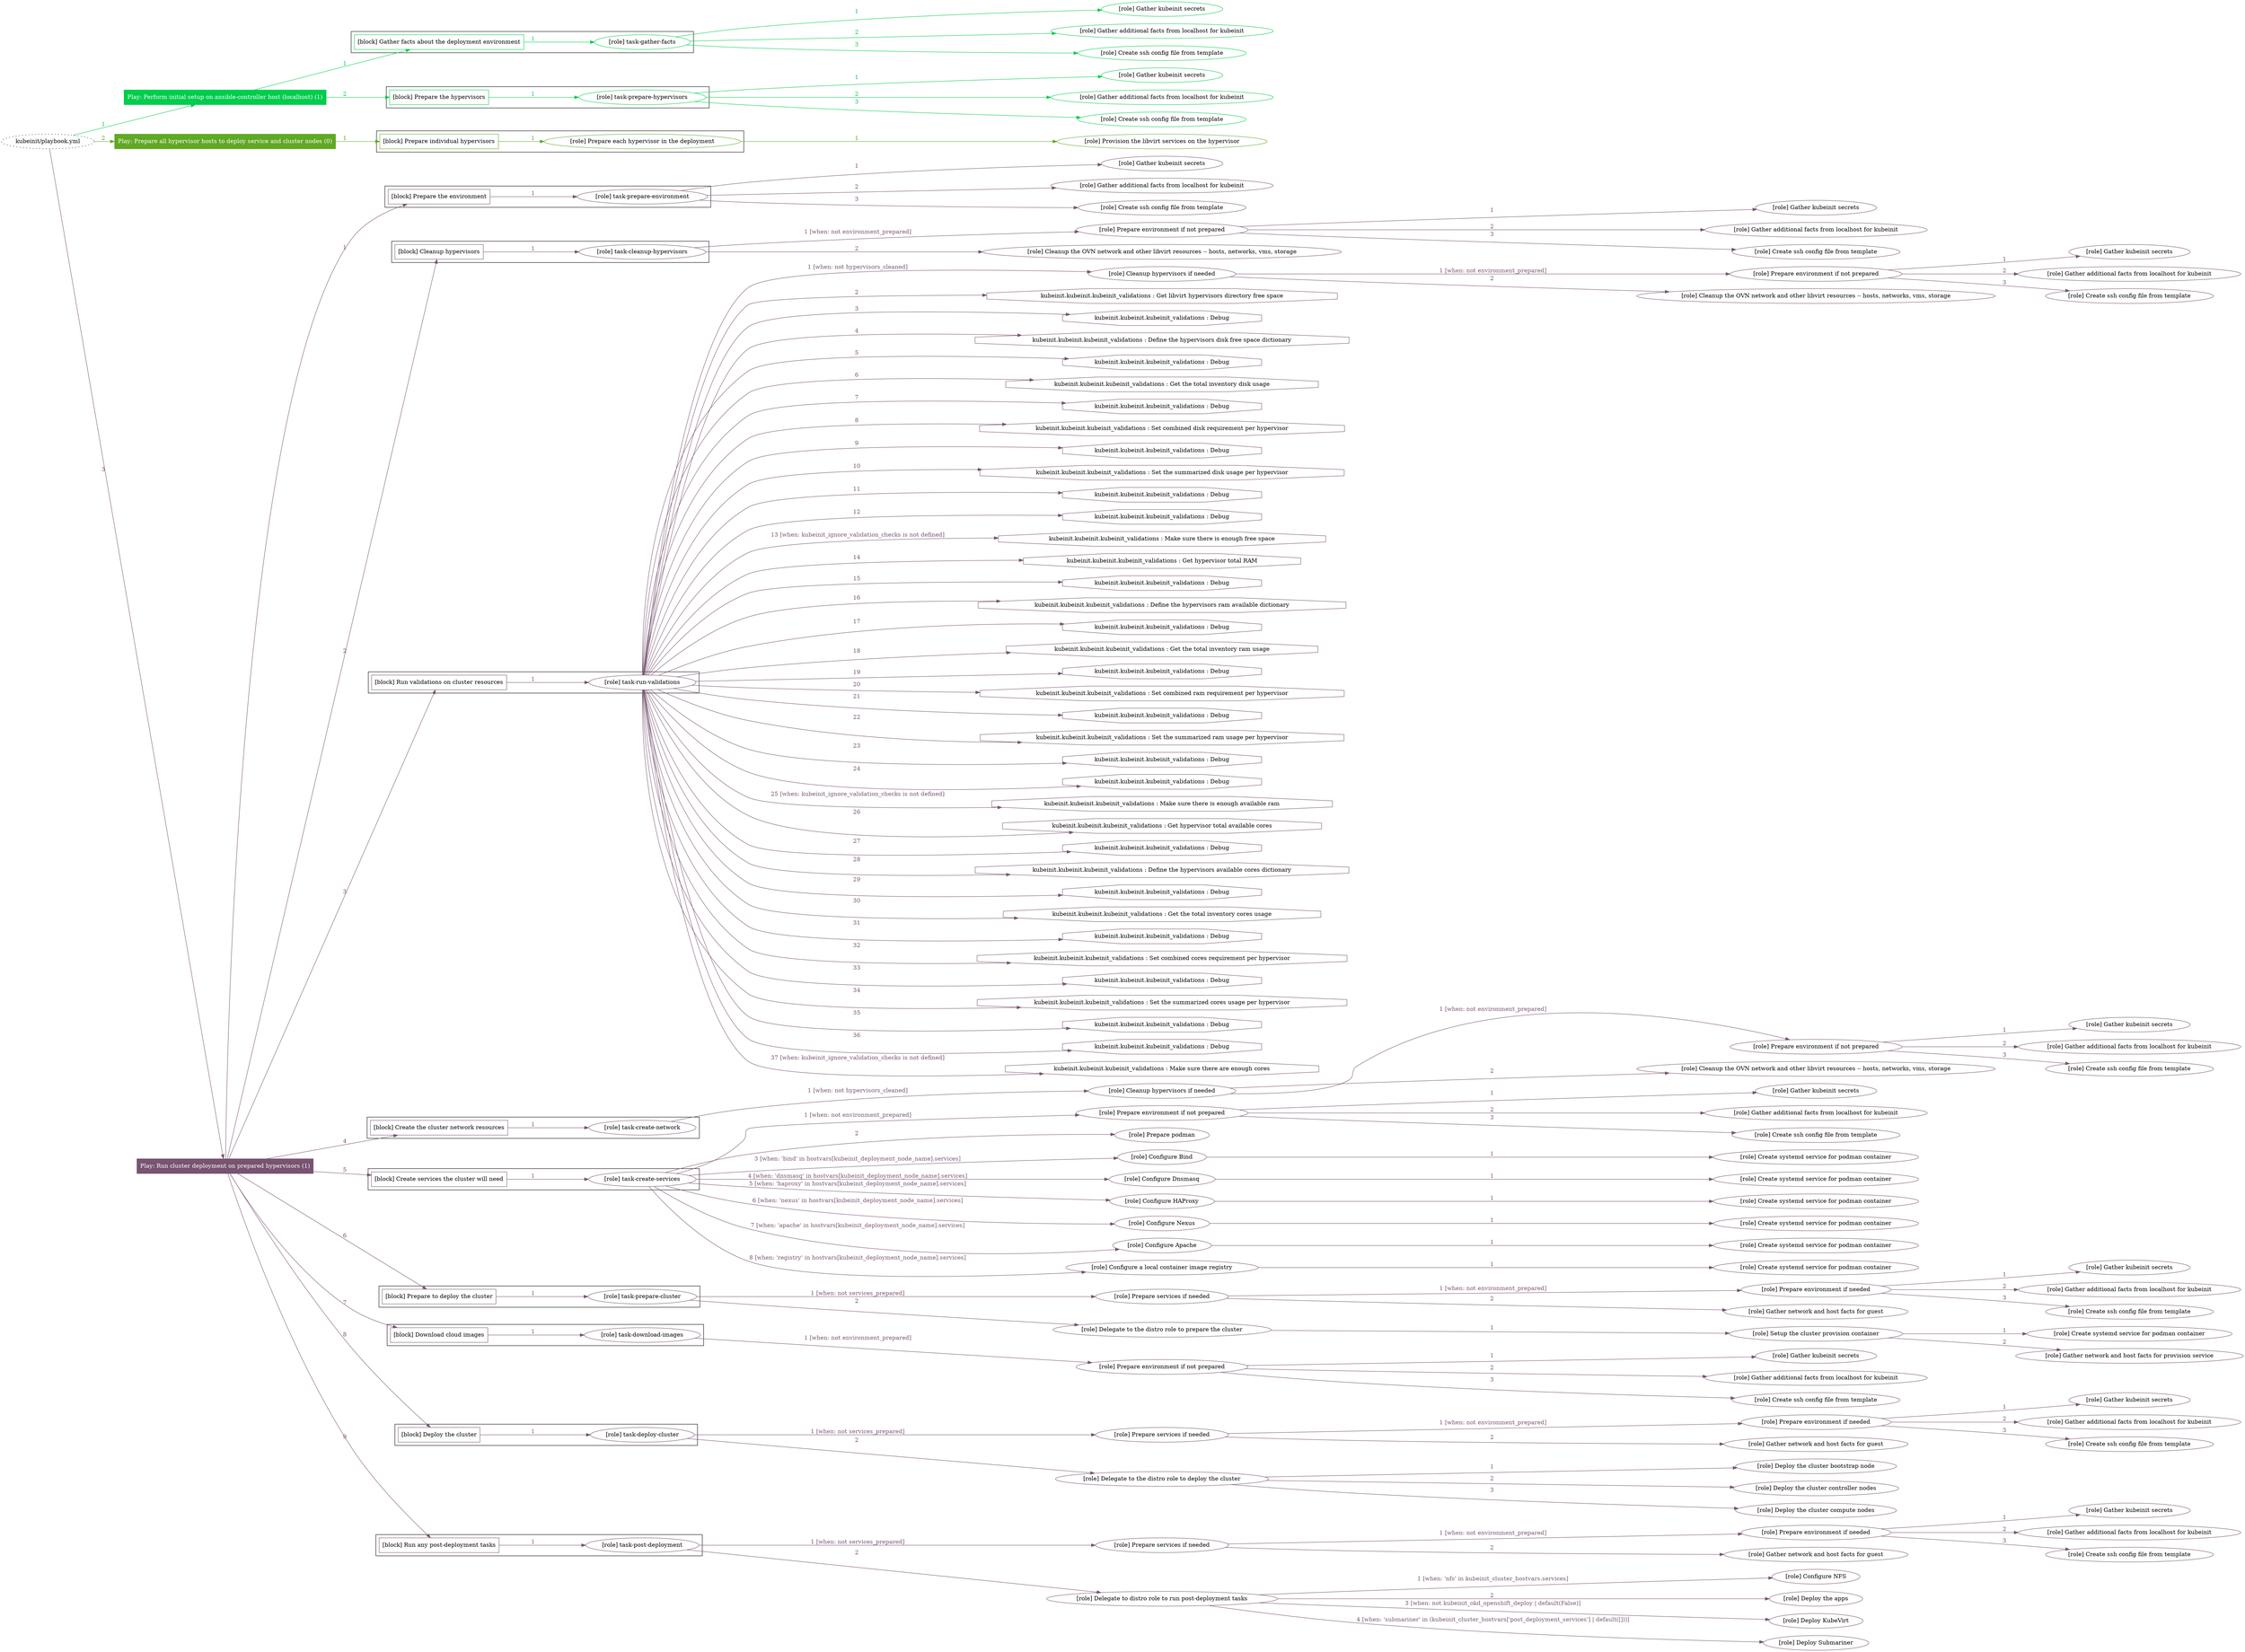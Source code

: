 digraph {
	graph [concentrate=true ordering=in rankdir=LR ratio=fill]
	edge [esep=5 sep=10]
	"kubeinit/playbook.yml" [id=root_node style=dotted]
	play_51350ed5 [label="Play: Perform initial setup on ansible-controller host (localhost) (1)" color="#00cc4d" fontcolor="#ffffff" id=play_51350ed5 shape=box style=filled tooltip=localhost]
	"kubeinit/playbook.yml" -> play_51350ed5 [label="1 " color="#00cc4d" fontcolor="#00cc4d" id=edge_8fdf5337 labeltooltip="1 " tooltip="1 "]
	subgraph "Gather kubeinit secrets" {
		role_b566867a [label="[role] Gather kubeinit secrets" color="#00cc4d" id=role_b566867a tooltip="Gather kubeinit secrets"]
	}
	subgraph "Gather additional facts from localhost for kubeinit" {
		role_ebc856d5 [label="[role] Gather additional facts from localhost for kubeinit" color="#00cc4d" id=role_ebc856d5 tooltip="Gather additional facts from localhost for kubeinit"]
	}
	subgraph "Create ssh config file from template" {
		role_3e9732fc [label="[role] Create ssh config file from template" color="#00cc4d" id=role_3e9732fc tooltip="Create ssh config file from template"]
	}
	subgraph "task-gather-facts" {
		role_834f43a8 [label="[role] task-gather-facts" color="#00cc4d" id=role_834f43a8 tooltip="task-gather-facts"]
		role_834f43a8 -> role_b566867a [label="1 " color="#00cc4d" fontcolor="#00cc4d" id=edge_42a5ae3a labeltooltip="1 " tooltip="1 "]
		role_834f43a8 -> role_ebc856d5 [label="2 " color="#00cc4d" fontcolor="#00cc4d" id=edge_577ce899 labeltooltip="2 " tooltip="2 "]
		role_834f43a8 -> role_3e9732fc [label="3 " color="#00cc4d" fontcolor="#00cc4d" id=edge_a14579ec labeltooltip="3 " tooltip="3 "]
	}
	subgraph "Gather kubeinit secrets" {
		role_cdd57115 [label="[role] Gather kubeinit secrets" color="#00cc4d" id=role_cdd57115 tooltip="Gather kubeinit secrets"]
	}
	subgraph "Gather additional facts from localhost for kubeinit" {
		role_6cef2576 [label="[role] Gather additional facts from localhost for kubeinit" color="#00cc4d" id=role_6cef2576 tooltip="Gather additional facts from localhost for kubeinit"]
	}
	subgraph "Create ssh config file from template" {
		role_be8f1e65 [label="[role] Create ssh config file from template" color="#00cc4d" id=role_be8f1e65 tooltip="Create ssh config file from template"]
	}
	subgraph "task-prepare-hypervisors" {
		role_de10cccf [label="[role] task-prepare-hypervisors" color="#00cc4d" id=role_de10cccf tooltip="task-prepare-hypervisors"]
		role_de10cccf -> role_cdd57115 [label="1 " color="#00cc4d" fontcolor="#00cc4d" id=edge_7ffec2e7 labeltooltip="1 " tooltip="1 "]
		role_de10cccf -> role_6cef2576 [label="2 " color="#00cc4d" fontcolor="#00cc4d" id=edge_a59c4f84 labeltooltip="2 " tooltip="2 "]
		role_de10cccf -> role_be8f1e65 [label="3 " color="#00cc4d" fontcolor="#00cc4d" id=edge_c46b1e14 labeltooltip="3 " tooltip="3 "]
	}
	subgraph "Play: Perform initial setup on ansible-controller host (localhost) (1)" {
		play_51350ed5 -> block_932b6c72 [label=1 color="#00cc4d" fontcolor="#00cc4d" id=edge_c0ef90e3 labeltooltip=1 tooltip=1]
		subgraph cluster_block_932b6c72 {
			block_932b6c72 [label="[block] Gather facts about the deployment environment" color="#00cc4d" id=block_932b6c72 labeltooltip="Gather facts about the deployment environment" shape=box tooltip="Gather facts about the deployment environment"]
			block_932b6c72 -> role_834f43a8 [label="1 " color="#00cc4d" fontcolor="#00cc4d" id=edge_a025c0d6 labeltooltip="1 " tooltip="1 "]
		}
		play_51350ed5 -> block_593b5060 [label=2 color="#00cc4d" fontcolor="#00cc4d" id=edge_d3f8395a labeltooltip=2 tooltip=2]
		subgraph cluster_block_593b5060 {
			block_593b5060 [label="[block] Prepare the hypervisors" color="#00cc4d" id=block_593b5060 labeltooltip="Prepare the hypervisors" shape=box tooltip="Prepare the hypervisors"]
			block_593b5060 -> role_de10cccf [label="1 " color="#00cc4d" fontcolor="#00cc4d" id=edge_d47c3217 labeltooltip="1 " tooltip="1 "]
		}
	}
	play_84d95a38 [label="Play: Prepare all hypervisor hosts to deploy service and cluster nodes (0)" color="#60a824" fontcolor="#ffffff" id=play_84d95a38 shape=box style=filled tooltip="Play: Prepare all hypervisor hosts to deploy service and cluster nodes (0)"]
	"kubeinit/playbook.yml" -> play_84d95a38 [label="2 " color="#60a824" fontcolor="#60a824" id=edge_8a7a5d08 labeltooltip="2 " tooltip="2 "]
	subgraph "Provision the libvirt services on the hypervisor" {
		role_4beefeb9 [label="[role] Provision the libvirt services on the hypervisor" color="#60a824" id=role_4beefeb9 tooltip="Provision the libvirt services on the hypervisor"]
	}
	subgraph "Prepare each hypervisor in the deployment" {
		role_b6009970 [label="[role] Prepare each hypervisor in the deployment" color="#60a824" id=role_b6009970 tooltip="Prepare each hypervisor in the deployment"]
		role_b6009970 -> role_4beefeb9 [label="1 " color="#60a824" fontcolor="#60a824" id=edge_c9c8c3d9 labeltooltip="1 " tooltip="1 "]
	}
	subgraph "Play: Prepare all hypervisor hosts to deploy service and cluster nodes (0)" {
		play_84d95a38 -> block_45bc97ab [label=1 color="#60a824" fontcolor="#60a824" id=edge_43be6abd labeltooltip=1 tooltip=1]
		subgraph cluster_block_45bc97ab {
			block_45bc97ab [label="[block] Prepare individual hypervisors" color="#60a824" id=block_45bc97ab labeltooltip="Prepare individual hypervisors" shape=box tooltip="Prepare individual hypervisors"]
			block_45bc97ab -> role_b6009970 [label="1 " color="#60a824" fontcolor="#60a824" id=edge_3f894936 labeltooltip="1 " tooltip="1 "]
		}
	}
	play_a0c2107e [label="Play: Run cluster deployment on prepared hypervisors (1)" color="#785471" fontcolor="#ffffff" id=play_a0c2107e shape=box style=filled tooltip=localhost]
	"kubeinit/playbook.yml" -> play_a0c2107e [label="3 " color="#785471" fontcolor="#785471" id=edge_82aaf916 labeltooltip="3 " tooltip="3 "]
	subgraph "Gather kubeinit secrets" {
		role_a7dab593 [label="[role] Gather kubeinit secrets" color="#785471" id=role_a7dab593 tooltip="Gather kubeinit secrets"]
	}
	subgraph "Gather additional facts from localhost for kubeinit" {
		role_c199fa2d [label="[role] Gather additional facts from localhost for kubeinit" color="#785471" id=role_c199fa2d tooltip="Gather additional facts from localhost for kubeinit"]
	}
	subgraph "Create ssh config file from template" {
		role_e5e81312 [label="[role] Create ssh config file from template" color="#785471" id=role_e5e81312 tooltip="Create ssh config file from template"]
	}
	subgraph "task-prepare-environment" {
		role_3ea811dc [label="[role] task-prepare-environment" color="#785471" id=role_3ea811dc tooltip="task-prepare-environment"]
		role_3ea811dc -> role_a7dab593 [label="1 " color="#785471" fontcolor="#785471" id=edge_93e75fbe labeltooltip="1 " tooltip="1 "]
		role_3ea811dc -> role_c199fa2d [label="2 " color="#785471" fontcolor="#785471" id=edge_d70af8fb labeltooltip="2 " tooltip="2 "]
		role_3ea811dc -> role_e5e81312 [label="3 " color="#785471" fontcolor="#785471" id=edge_295771c0 labeltooltip="3 " tooltip="3 "]
	}
	subgraph "Gather kubeinit secrets" {
		role_31701cc8 [label="[role] Gather kubeinit secrets" color="#785471" id=role_31701cc8 tooltip="Gather kubeinit secrets"]
	}
	subgraph "Gather additional facts from localhost for kubeinit" {
		role_be2aaa93 [label="[role] Gather additional facts from localhost for kubeinit" color="#785471" id=role_be2aaa93 tooltip="Gather additional facts from localhost for kubeinit"]
	}
	subgraph "Create ssh config file from template" {
		role_a0725fd8 [label="[role] Create ssh config file from template" color="#785471" id=role_a0725fd8 tooltip="Create ssh config file from template"]
	}
	subgraph "Prepare environment if not prepared" {
		role_649913e6 [label="[role] Prepare environment if not prepared" color="#785471" id=role_649913e6 tooltip="Prepare environment if not prepared"]
		role_649913e6 -> role_31701cc8 [label="1 " color="#785471" fontcolor="#785471" id=edge_40b447b0 labeltooltip="1 " tooltip="1 "]
		role_649913e6 -> role_be2aaa93 [label="2 " color="#785471" fontcolor="#785471" id=edge_547f4aaa labeltooltip="2 " tooltip="2 "]
		role_649913e6 -> role_a0725fd8 [label="3 " color="#785471" fontcolor="#785471" id=edge_be0842a8 labeltooltip="3 " tooltip="3 "]
	}
	subgraph "Cleanup the OVN network and other libvirt resources -- hosts, networks, vms, storage" {
		role_58a35e91 [label="[role] Cleanup the OVN network and other libvirt resources -- hosts, networks, vms, storage" color="#785471" id=role_58a35e91 tooltip="Cleanup the OVN network and other libvirt resources -- hosts, networks, vms, storage"]
	}
	subgraph "task-cleanup-hypervisors" {
		role_8c3da48b [label="[role] task-cleanup-hypervisors" color="#785471" id=role_8c3da48b tooltip="task-cleanup-hypervisors"]
		role_8c3da48b -> role_649913e6 [label="1 [when: not environment_prepared]" color="#785471" fontcolor="#785471" id=edge_3c05ec68 labeltooltip="1 [when: not environment_prepared]" tooltip="1 [when: not environment_prepared]"]
		role_8c3da48b -> role_58a35e91 [label="2 " color="#785471" fontcolor="#785471" id=edge_05737835 labeltooltip="2 " tooltip="2 "]
	}
	subgraph "Gather kubeinit secrets" {
		role_c8522e3d [label="[role] Gather kubeinit secrets" color="#785471" id=role_c8522e3d tooltip="Gather kubeinit secrets"]
	}
	subgraph "Gather additional facts from localhost for kubeinit" {
		role_75e6ce7d [label="[role] Gather additional facts from localhost for kubeinit" color="#785471" id=role_75e6ce7d tooltip="Gather additional facts from localhost for kubeinit"]
	}
	subgraph "Create ssh config file from template" {
		role_f42bdc47 [label="[role] Create ssh config file from template" color="#785471" id=role_f42bdc47 tooltip="Create ssh config file from template"]
	}
	subgraph "Prepare environment if not prepared" {
		role_aae5c69e [label="[role] Prepare environment if not prepared" color="#785471" id=role_aae5c69e tooltip="Prepare environment if not prepared"]
		role_aae5c69e -> role_c8522e3d [label="1 " color="#785471" fontcolor="#785471" id=edge_f596cf1b labeltooltip="1 " tooltip="1 "]
		role_aae5c69e -> role_75e6ce7d [label="2 " color="#785471" fontcolor="#785471" id=edge_0b870ef2 labeltooltip="2 " tooltip="2 "]
		role_aae5c69e -> role_f42bdc47 [label="3 " color="#785471" fontcolor="#785471" id=edge_4b9ebd80 labeltooltip="3 " tooltip="3 "]
	}
	subgraph "Cleanup the OVN network and other libvirt resources -- hosts, networks, vms, storage" {
		role_bc961aa0 [label="[role] Cleanup the OVN network and other libvirt resources -- hosts, networks, vms, storage" color="#785471" id=role_bc961aa0 tooltip="Cleanup the OVN network and other libvirt resources -- hosts, networks, vms, storage"]
	}
	subgraph "Cleanup hypervisors if needed" {
		role_4c220076 [label="[role] Cleanup hypervisors if needed" color="#785471" id=role_4c220076 tooltip="Cleanup hypervisors if needed"]
		role_4c220076 -> role_aae5c69e [label="1 [when: not environment_prepared]" color="#785471" fontcolor="#785471" id=edge_4c2bc4df labeltooltip="1 [when: not environment_prepared]" tooltip="1 [when: not environment_prepared]"]
		role_4c220076 -> role_bc961aa0 [label="2 " color="#785471" fontcolor="#785471" id=edge_c5972c0e labeltooltip="2 " tooltip="2 "]
	}
	subgraph "task-run-validations" {
		role_0be6e846 [label="[role] task-run-validations" color="#785471" id=role_0be6e846 tooltip="task-run-validations"]
		role_0be6e846 -> role_4c220076 [label="1 [when: not hypervisors_cleaned]" color="#785471" fontcolor="#785471" id=edge_8f46c569 labeltooltip="1 [when: not hypervisors_cleaned]" tooltip="1 [when: not hypervisors_cleaned]"]
		task_62ff16cc [label="kubeinit.kubeinit.kubeinit_validations : Get libvirt hypervisors directory free space" color="#785471" id=task_62ff16cc shape=octagon tooltip="kubeinit.kubeinit.kubeinit_validations : Get libvirt hypervisors directory free space"]
		role_0be6e846 -> task_62ff16cc [label="2 " color="#785471" fontcolor="#785471" id=edge_8e2312e2 labeltooltip="2 " tooltip="2 "]
		task_84af9364 [label="kubeinit.kubeinit.kubeinit_validations : Debug" color="#785471" id=task_84af9364 shape=octagon tooltip="kubeinit.kubeinit.kubeinit_validations : Debug"]
		role_0be6e846 -> task_84af9364 [label="3 " color="#785471" fontcolor="#785471" id=edge_a3f38c54 labeltooltip="3 " tooltip="3 "]
		task_9f9ea907 [label="kubeinit.kubeinit.kubeinit_validations : Define the hypervisors disk free space dictionary" color="#785471" id=task_9f9ea907 shape=octagon tooltip="kubeinit.kubeinit.kubeinit_validations : Define the hypervisors disk free space dictionary"]
		role_0be6e846 -> task_9f9ea907 [label="4 " color="#785471" fontcolor="#785471" id=edge_c70ee30f labeltooltip="4 " tooltip="4 "]
		task_5cc3143e [label="kubeinit.kubeinit.kubeinit_validations : Debug" color="#785471" id=task_5cc3143e shape=octagon tooltip="kubeinit.kubeinit.kubeinit_validations : Debug"]
		role_0be6e846 -> task_5cc3143e [label="5 " color="#785471" fontcolor="#785471" id=edge_a796528f labeltooltip="5 " tooltip="5 "]
		task_be7f449b [label="kubeinit.kubeinit.kubeinit_validations : Get the total inventory disk usage" color="#785471" id=task_be7f449b shape=octagon tooltip="kubeinit.kubeinit.kubeinit_validations : Get the total inventory disk usage"]
		role_0be6e846 -> task_be7f449b [label="6 " color="#785471" fontcolor="#785471" id=edge_821eb098 labeltooltip="6 " tooltip="6 "]
		task_876fbb12 [label="kubeinit.kubeinit.kubeinit_validations : Debug" color="#785471" id=task_876fbb12 shape=octagon tooltip="kubeinit.kubeinit.kubeinit_validations : Debug"]
		role_0be6e846 -> task_876fbb12 [label="7 " color="#785471" fontcolor="#785471" id=edge_178488d6 labeltooltip="7 " tooltip="7 "]
		task_e2b68581 [label="kubeinit.kubeinit.kubeinit_validations : Set combined disk requirement per hypervisor" color="#785471" id=task_e2b68581 shape=octagon tooltip="kubeinit.kubeinit.kubeinit_validations : Set combined disk requirement per hypervisor"]
		role_0be6e846 -> task_e2b68581 [label="8 " color="#785471" fontcolor="#785471" id=edge_54d52ed7 labeltooltip="8 " tooltip="8 "]
		task_0ae45ca2 [label="kubeinit.kubeinit.kubeinit_validations : Debug" color="#785471" id=task_0ae45ca2 shape=octagon tooltip="kubeinit.kubeinit.kubeinit_validations : Debug"]
		role_0be6e846 -> task_0ae45ca2 [label="9 " color="#785471" fontcolor="#785471" id=edge_b26e5460 labeltooltip="9 " tooltip="9 "]
		task_75325b32 [label="kubeinit.kubeinit.kubeinit_validations : Set the summarized disk usage per hypervisor" color="#785471" id=task_75325b32 shape=octagon tooltip="kubeinit.kubeinit.kubeinit_validations : Set the summarized disk usage per hypervisor"]
		role_0be6e846 -> task_75325b32 [label="10 " color="#785471" fontcolor="#785471" id=edge_1319de98 labeltooltip="10 " tooltip="10 "]
		task_3264337e [label="kubeinit.kubeinit.kubeinit_validations : Debug" color="#785471" id=task_3264337e shape=octagon tooltip="kubeinit.kubeinit.kubeinit_validations : Debug"]
		role_0be6e846 -> task_3264337e [label="11 " color="#785471" fontcolor="#785471" id=edge_361d67b1 labeltooltip="11 " tooltip="11 "]
		task_c9671949 [label="kubeinit.kubeinit.kubeinit_validations : Debug" color="#785471" id=task_c9671949 shape=octagon tooltip="kubeinit.kubeinit.kubeinit_validations : Debug"]
		role_0be6e846 -> task_c9671949 [label="12 " color="#785471" fontcolor="#785471" id=edge_dce9cab0 labeltooltip="12 " tooltip="12 "]
		task_d275055f [label="kubeinit.kubeinit.kubeinit_validations : Make sure there is enough free space" color="#785471" id=task_d275055f shape=octagon tooltip="kubeinit.kubeinit.kubeinit_validations : Make sure there is enough free space"]
		role_0be6e846 -> task_d275055f [label="13 [when: kubeinit_ignore_validation_checks is not defined]" color="#785471" fontcolor="#785471" id=edge_78e573ba labeltooltip="13 [when: kubeinit_ignore_validation_checks is not defined]" tooltip="13 [when: kubeinit_ignore_validation_checks is not defined]"]
		task_cead4dd8 [label="kubeinit.kubeinit.kubeinit_validations : Get hypervisor total RAM" color="#785471" id=task_cead4dd8 shape=octagon tooltip="kubeinit.kubeinit.kubeinit_validations : Get hypervisor total RAM"]
		role_0be6e846 -> task_cead4dd8 [label="14 " color="#785471" fontcolor="#785471" id=edge_fa47d018 labeltooltip="14 " tooltip="14 "]
		task_bae4b4ce [label="kubeinit.kubeinit.kubeinit_validations : Debug" color="#785471" id=task_bae4b4ce shape=octagon tooltip="kubeinit.kubeinit.kubeinit_validations : Debug"]
		role_0be6e846 -> task_bae4b4ce [label="15 " color="#785471" fontcolor="#785471" id=edge_4f880730 labeltooltip="15 " tooltip="15 "]
		task_8b2b9603 [label="kubeinit.kubeinit.kubeinit_validations : Define the hypervisors ram available dictionary" color="#785471" id=task_8b2b9603 shape=octagon tooltip="kubeinit.kubeinit.kubeinit_validations : Define the hypervisors ram available dictionary"]
		role_0be6e846 -> task_8b2b9603 [label="16 " color="#785471" fontcolor="#785471" id=edge_6b80b2b8 labeltooltip="16 " tooltip="16 "]
		task_28e281df [label="kubeinit.kubeinit.kubeinit_validations : Debug" color="#785471" id=task_28e281df shape=octagon tooltip="kubeinit.kubeinit.kubeinit_validations : Debug"]
		role_0be6e846 -> task_28e281df [label="17 " color="#785471" fontcolor="#785471" id=edge_acd2f6f4 labeltooltip="17 " tooltip="17 "]
		task_8f7982a8 [label="kubeinit.kubeinit.kubeinit_validations : Get the total inventory ram usage" color="#785471" id=task_8f7982a8 shape=octagon tooltip="kubeinit.kubeinit.kubeinit_validations : Get the total inventory ram usage"]
		role_0be6e846 -> task_8f7982a8 [label="18 " color="#785471" fontcolor="#785471" id=edge_916ff88e labeltooltip="18 " tooltip="18 "]
		task_7b017379 [label="kubeinit.kubeinit.kubeinit_validations : Debug" color="#785471" id=task_7b017379 shape=octagon tooltip="kubeinit.kubeinit.kubeinit_validations : Debug"]
		role_0be6e846 -> task_7b017379 [label="19 " color="#785471" fontcolor="#785471" id=edge_74310972 labeltooltip="19 " tooltip="19 "]
		task_0eabe1dc [label="kubeinit.kubeinit.kubeinit_validations : Set combined ram requirement per hypervisor" color="#785471" id=task_0eabe1dc shape=octagon tooltip="kubeinit.kubeinit.kubeinit_validations : Set combined ram requirement per hypervisor"]
		role_0be6e846 -> task_0eabe1dc [label="20 " color="#785471" fontcolor="#785471" id=edge_506c7d73 labeltooltip="20 " tooltip="20 "]
		task_d5306225 [label="kubeinit.kubeinit.kubeinit_validations : Debug" color="#785471" id=task_d5306225 shape=octagon tooltip="kubeinit.kubeinit.kubeinit_validations : Debug"]
		role_0be6e846 -> task_d5306225 [label="21 " color="#785471" fontcolor="#785471" id=edge_36898b36 labeltooltip="21 " tooltip="21 "]
		task_bf132050 [label="kubeinit.kubeinit.kubeinit_validations : Set the summarized ram usage per hypervisor" color="#785471" id=task_bf132050 shape=octagon tooltip="kubeinit.kubeinit.kubeinit_validations : Set the summarized ram usage per hypervisor"]
		role_0be6e846 -> task_bf132050 [label="22 " color="#785471" fontcolor="#785471" id=edge_16b8d0ea labeltooltip="22 " tooltip="22 "]
		task_2e593063 [label="kubeinit.kubeinit.kubeinit_validations : Debug" color="#785471" id=task_2e593063 shape=octagon tooltip="kubeinit.kubeinit.kubeinit_validations : Debug"]
		role_0be6e846 -> task_2e593063 [label="23 " color="#785471" fontcolor="#785471" id=edge_56f5c53d labeltooltip="23 " tooltip="23 "]
		task_8105faa2 [label="kubeinit.kubeinit.kubeinit_validations : Debug" color="#785471" id=task_8105faa2 shape=octagon tooltip="kubeinit.kubeinit.kubeinit_validations : Debug"]
		role_0be6e846 -> task_8105faa2 [label="24 " color="#785471" fontcolor="#785471" id=edge_45863776 labeltooltip="24 " tooltip="24 "]
		task_f22c05b1 [label="kubeinit.kubeinit.kubeinit_validations : Make sure there is enough available ram" color="#785471" id=task_f22c05b1 shape=octagon tooltip="kubeinit.kubeinit.kubeinit_validations : Make sure there is enough available ram"]
		role_0be6e846 -> task_f22c05b1 [label="25 [when: kubeinit_ignore_validation_checks is not defined]" color="#785471" fontcolor="#785471" id=edge_938319ae labeltooltip="25 [when: kubeinit_ignore_validation_checks is not defined]" tooltip="25 [when: kubeinit_ignore_validation_checks is not defined]"]
		task_1f5679e9 [label="kubeinit.kubeinit.kubeinit_validations : Get hypervisor total available cores" color="#785471" id=task_1f5679e9 shape=octagon tooltip="kubeinit.kubeinit.kubeinit_validations : Get hypervisor total available cores"]
		role_0be6e846 -> task_1f5679e9 [label="26 " color="#785471" fontcolor="#785471" id=edge_cc7968fe labeltooltip="26 " tooltip="26 "]
		task_02d8ce41 [label="kubeinit.kubeinit.kubeinit_validations : Debug" color="#785471" id=task_02d8ce41 shape=octagon tooltip="kubeinit.kubeinit.kubeinit_validations : Debug"]
		role_0be6e846 -> task_02d8ce41 [label="27 " color="#785471" fontcolor="#785471" id=edge_178340a8 labeltooltip="27 " tooltip="27 "]
		task_c4c9112f [label="kubeinit.kubeinit.kubeinit_validations : Define the hypervisors available cores dictionary" color="#785471" id=task_c4c9112f shape=octagon tooltip="kubeinit.kubeinit.kubeinit_validations : Define the hypervisors available cores dictionary"]
		role_0be6e846 -> task_c4c9112f [label="28 " color="#785471" fontcolor="#785471" id=edge_ef08253d labeltooltip="28 " tooltip="28 "]
		task_c0c4495b [label="kubeinit.kubeinit.kubeinit_validations : Debug" color="#785471" id=task_c0c4495b shape=octagon tooltip="kubeinit.kubeinit.kubeinit_validations : Debug"]
		role_0be6e846 -> task_c0c4495b [label="29 " color="#785471" fontcolor="#785471" id=edge_493870cb labeltooltip="29 " tooltip="29 "]
		task_6c14922f [label="kubeinit.kubeinit.kubeinit_validations : Get the total inventory cores usage" color="#785471" id=task_6c14922f shape=octagon tooltip="kubeinit.kubeinit.kubeinit_validations : Get the total inventory cores usage"]
		role_0be6e846 -> task_6c14922f [label="30 " color="#785471" fontcolor="#785471" id=edge_4e7c0d30 labeltooltip="30 " tooltip="30 "]
		task_eed51f7f [label="kubeinit.kubeinit.kubeinit_validations : Debug" color="#785471" id=task_eed51f7f shape=octagon tooltip="kubeinit.kubeinit.kubeinit_validations : Debug"]
		role_0be6e846 -> task_eed51f7f [label="31 " color="#785471" fontcolor="#785471" id=edge_2bc5ff18 labeltooltip="31 " tooltip="31 "]
		task_a2f05cb3 [label="kubeinit.kubeinit.kubeinit_validations : Set combined cores requirement per hypervisor" color="#785471" id=task_a2f05cb3 shape=octagon tooltip="kubeinit.kubeinit.kubeinit_validations : Set combined cores requirement per hypervisor"]
		role_0be6e846 -> task_a2f05cb3 [label="32 " color="#785471" fontcolor="#785471" id=edge_a04d1672 labeltooltip="32 " tooltip="32 "]
		task_7e1b8a2c [label="kubeinit.kubeinit.kubeinit_validations : Debug" color="#785471" id=task_7e1b8a2c shape=octagon tooltip="kubeinit.kubeinit.kubeinit_validations : Debug"]
		role_0be6e846 -> task_7e1b8a2c [label="33 " color="#785471" fontcolor="#785471" id=edge_df6d1aeb labeltooltip="33 " tooltip="33 "]
		task_77dab572 [label="kubeinit.kubeinit.kubeinit_validations : Set the summarized cores usage per hypervisor" color="#785471" id=task_77dab572 shape=octagon tooltip="kubeinit.kubeinit.kubeinit_validations : Set the summarized cores usage per hypervisor"]
		role_0be6e846 -> task_77dab572 [label="34 " color="#785471" fontcolor="#785471" id=edge_da251c46 labeltooltip="34 " tooltip="34 "]
		task_b9768ecb [label="kubeinit.kubeinit.kubeinit_validations : Debug" color="#785471" id=task_b9768ecb shape=octagon tooltip="kubeinit.kubeinit.kubeinit_validations : Debug"]
		role_0be6e846 -> task_b9768ecb [label="35 " color="#785471" fontcolor="#785471" id=edge_aa2257f2 labeltooltip="35 " tooltip="35 "]
		task_29852bbb [label="kubeinit.kubeinit.kubeinit_validations : Debug" color="#785471" id=task_29852bbb shape=octagon tooltip="kubeinit.kubeinit.kubeinit_validations : Debug"]
		role_0be6e846 -> task_29852bbb [label="36 " color="#785471" fontcolor="#785471" id=edge_1d7fe7bf labeltooltip="36 " tooltip="36 "]
		task_2b8f3ae9 [label="kubeinit.kubeinit.kubeinit_validations : Make sure there are enough cores" color="#785471" id=task_2b8f3ae9 shape=octagon tooltip="kubeinit.kubeinit.kubeinit_validations : Make sure there are enough cores"]
		role_0be6e846 -> task_2b8f3ae9 [label="37 [when: kubeinit_ignore_validation_checks is not defined]" color="#785471" fontcolor="#785471" id=edge_f8b12b51 labeltooltip="37 [when: kubeinit_ignore_validation_checks is not defined]" tooltip="37 [when: kubeinit_ignore_validation_checks is not defined]"]
	}
	subgraph "Gather kubeinit secrets" {
		role_2456cdb8 [label="[role] Gather kubeinit secrets" color="#785471" id=role_2456cdb8 tooltip="Gather kubeinit secrets"]
	}
	subgraph "Gather additional facts from localhost for kubeinit" {
		role_6d8cf4ee [label="[role] Gather additional facts from localhost for kubeinit" color="#785471" id=role_6d8cf4ee tooltip="Gather additional facts from localhost for kubeinit"]
	}
	subgraph "Create ssh config file from template" {
		role_84a98fa0 [label="[role] Create ssh config file from template" color="#785471" id=role_84a98fa0 tooltip="Create ssh config file from template"]
	}
	subgraph "Prepare environment if not prepared" {
		role_e75fedb7 [label="[role] Prepare environment if not prepared" color="#785471" id=role_e75fedb7 tooltip="Prepare environment if not prepared"]
		role_e75fedb7 -> role_2456cdb8 [label="1 " color="#785471" fontcolor="#785471" id=edge_a9ff434d labeltooltip="1 " tooltip="1 "]
		role_e75fedb7 -> role_6d8cf4ee [label="2 " color="#785471" fontcolor="#785471" id=edge_23d5feb6 labeltooltip="2 " tooltip="2 "]
		role_e75fedb7 -> role_84a98fa0 [label="3 " color="#785471" fontcolor="#785471" id=edge_791845c2 labeltooltip="3 " tooltip="3 "]
	}
	subgraph "Cleanup the OVN network and other libvirt resources -- hosts, networks, vms, storage" {
		role_5bb4ba4e [label="[role] Cleanup the OVN network and other libvirt resources -- hosts, networks, vms, storage" color="#785471" id=role_5bb4ba4e tooltip="Cleanup the OVN network and other libvirt resources -- hosts, networks, vms, storage"]
	}
	subgraph "Cleanup hypervisors if needed" {
		role_f8959a1a [label="[role] Cleanup hypervisors if needed" color="#785471" id=role_f8959a1a tooltip="Cleanup hypervisors if needed"]
		role_f8959a1a -> role_e75fedb7 [label="1 [when: not environment_prepared]" color="#785471" fontcolor="#785471" id=edge_486b05f1 labeltooltip="1 [when: not environment_prepared]" tooltip="1 [when: not environment_prepared]"]
		role_f8959a1a -> role_5bb4ba4e [label="2 " color="#785471" fontcolor="#785471" id=edge_fd69e4b5 labeltooltip="2 " tooltip="2 "]
	}
	subgraph "task-create-network" {
		role_27541842 [label="[role] task-create-network" color="#785471" id=role_27541842 tooltip="task-create-network"]
		role_27541842 -> role_f8959a1a [label="1 [when: not hypervisors_cleaned]" color="#785471" fontcolor="#785471" id=edge_e05fb642 labeltooltip="1 [when: not hypervisors_cleaned]" tooltip="1 [when: not hypervisors_cleaned]"]
	}
	subgraph "Gather kubeinit secrets" {
		role_fa5c82f0 [label="[role] Gather kubeinit secrets" color="#785471" id=role_fa5c82f0 tooltip="Gather kubeinit secrets"]
	}
	subgraph "Gather additional facts from localhost for kubeinit" {
		role_8f0f6786 [label="[role] Gather additional facts from localhost for kubeinit" color="#785471" id=role_8f0f6786 tooltip="Gather additional facts from localhost for kubeinit"]
	}
	subgraph "Create ssh config file from template" {
		role_473af9a0 [label="[role] Create ssh config file from template" color="#785471" id=role_473af9a0 tooltip="Create ssh config file from template"]
	}
	subgraph "Prepare environment if not prepared" {
		role_749cb041 [label="[role] Prepare environment if not prepared" color="#785471" id=role_749cb041 tooltip="Prepare environment if not prepared"]
		role_749cb041 -> role_fa5c82f0 [label="1 " color="#785471" fontcolor="#785471" id=edge_6f912b8d labeltooltip="1 " tooltip="1 "]
		role_749cb041 -> role_8f0f6786 [label="2 " color="#785471" fontcolor="#785471" id=edge_6d479d83 labeltooltip="2 " tooltip="2 "]
		role_749cb041 -> role_473af9a0 [label="3 " color="#785471" fontcolor="#785471" id=edge_7978edfa labeltooltip="3 " tooltip="3 "]
	}
	subgraph "Prepare podman" {
		role_17f5faf2 [label="[role] Prepare podman" color="#785471" id=role_17f5faf2 tooltip="Prepare podman"]
	}
	subgraph "Create systemd service for podman container" {
		role_94e831b7 [label="[role] Create systemd service for podman container" color="#785471" id=role_94e831b7 tooltip="Create systemd service for podman container"]
	}
	subgraph "Configure Bind" {
		role_33a25701 [label="[role] Configure Bind" color="#785471" id=role_33a25701 tooltip="Configure Bind"]
		role_33a25701 -> role_94e831b7 [label="1 " color="#785471" fontcolor="#785471" id=edge_4298fcae labeltooltip="1 " tooltip="1 "]
	}
	subgraph "Create systemd service for podman container" {
		role_c898ae2a [label="[role] Create systemd service for podman container" color="#785471" id=role_c898ae2a tooltip="Create systemd service for podman container"]
	}
	subgraph "Configure Dnsmasq" {
		role_7d946f84 [label="[role] Configure Dnsmasq" color="#785471" id=role_7d946f84 tooltip="Configure Dnsmasq"]
		role_7d946f84 -> role_c898ae2a [label="1 " color="#785471" fontcolor="#785471" id=edge_fd2c7d34 labeltooltip="1 " tooltip="1 "]
	}
	subgraph "Create systemd service for podman container" {
		role_14428724 [label="[role] Create systemd service for podman container" color="#785471" id=role_14428724 tooltip="Create systemd service for podman container"]
	}
	subgraph "Configure HAProxy" {
		role_5c2586f4 [label="[role] Configure HAProxy" color="#785471" id=role_5c2586f4 tooltip="Configure HAProxy"]
		role_5c2586f4 -> role_14428724 [label="1 " color="#785471" fontcolor="#785471" id=edge_85305708 labeltooltip="1 " tooltip="1 "]
	}
	subgraph "Create systemd service for podman container" {
		role_037ac1af [label="[role] Create systemd service for podman container" color="#785471" id=role_037ac1af tooltip="Create systemd service for podman container"]
	}
	subgraph "Configure Nexus" {
		role_d7cf167e [label="[role] Configure Nexus" color="#785471" id=role_d7cf167e tooltip="Configure Nexus"]
		role_d7cf167e -> role_037ac1af [label="1 " color="#785471" fontcolor="#785471" id=edge_0b138b63 labeltooltip="1 " tooltip="1 "]
	}
	subgraph "Create systemd service for podman container" {
		role_ac0ee6c2 [label="[role] Create systemd service for podman container" color="#785471" id=role_ac0ee6c2 tooltip="Create systemd service for podman container"]
	}
	subgraph "Configure Apache" {
		role_8a3fac70 [label="[role] Configure Apache" color="#785471" id=role_8a3fac70 tooltip="Configure Apache"]
		role_8a3fac70 -> role_ac0ee6c2 [label="1 " color="#785471" fontcolor="#785471" id=edge_f32f8de9 labeltooltip="1 " tooltip="1 "]
	}
	subgraph "Create systemd service for podman container" {
		role_372fd7d1 [label="[role] Create systemd service for podman container" color="#785471" id=role_372fd7d1 tooltip="Create systemd service for podman container"]
	}
	subgraph "Configure a local container image registry" {
		role_6e0dc125 [label="[role] Configure a local container image registry" color="#785471" id=role_6e0dc125 tooltip="Configure a local container image registry"]
		role_6e0dc125 -> role_372fd7d1 [label="1 " color="#785471" fontcolor="#785471" id=edge_ff396330 labeltooltip="1 " tooltip="1 "]
	}
	subgraph "task-create-services" {
		role_e05cca6a [label="[role] task-create-services" color="#785471" id=role_e05cca6a tooltip="task-create-services"]
		role_e05cca6a -> role_749cb041 [label="1 [when: not environment_prepared]" color="#785471" fontcolor="#785471" id=edge_2d803931 labeltooltip="1 [when: not environment_prepared]" tooltip="1 [when: not environment_prepared]"]
		role_e05cca6a -> role_17f5faf2 [label="2 " color="#785471" fontcolor="#785471" id=edge_6f0f81e2 labeltooltip="2 " tooltip="2 "]
		role_e05cca6a -> role_33a25701 [label="3 [when: 'bind' in hostvars[kubeinit_deployment_node_name].services]" color="#785471" fontcolor="#785471" id=edge_db1584c2 labeltooltip="3 [when: 'bind' in hostvars[kubeinit_deployment_node_name].services]" tooltip="3 [when: 'bind' in hostvars[kubeinit_deployment_node_name].services]"]
		role_e05cca6a -> role_7d946f84 [label="4 [when: 'dnsmasq' in hostvars[kubeinit_deployment_node_name].services]" color="#785471" fontcolor="#785471" id=edge_c6bd6871 labeltooltip="4 [when: 'dnsmasq' in hostvars[kubeinit_deployment_node_name].services]" tooltip="4 [when: 'dnsmasq' in hostvars[kubeinit_deployment_node_name].services]"]
		role_e05cca6a -> role_5c2586f4 [label="5 [when: 'haproxy' in hostvars[kubeinit_deployment_node_name].services]" color="#785471" fontcolor="#785471" id=edge_43a58d88 labeltooltip="5 [when: 'haproxy' in hostvars[kubeinit_deployment_node_name].services]" tooltip="5 [when: 'haproxy' in hostvars[kubeinit_deployment_node_name].services]"]
		role_e05cca6a -> role_d7cf167e [label="6 [when: 'nexus' in hostvars[kubeinit_deployment_node_name].services]" color="#785471" fontcolor="#785471" id=edge_a8b29183 labeltooltip="6 [when: 'nexus' in hostvars[kubeinit_deployment_node_name].services]" tooltip="6 [when: 'nexus' in hostvars[kubeinit_deployment_node_name].services]"]
		role_e05cca6a -> role_8a3fac70 [label="7 [when: 'apache' in hostvars[kubeinit_deployment_node_name].services]" color="#785471" fontcolor="#785471" id=edge_83ca3597 labeltooltip="7 [when: 'apache' in hostvars[kubeinit_deployment_node_name].services]" tooltip="7 [when: 'apache' in hostvars[kubeinit_deployment_node_name].services]"]
		role_e05cca6a -> role_6e0dc125 [label="8 [when: 'registry' in hostvars[kubeinit_deployment_node_name].services]" color="#785471" fontcolor="#785471" id=edge_d89131f3 labeltooltip="8 [when: 'registry' in hostvars[kubeinit_deployment_node_name].services]" tooltip="8 [when: 'registry' in hostvars[kubeinit_deployment_node_name].services]"]
	}
	subgraph "Gather kubeinit secrets" {
		role_0e756019 [label="[role] Gather kubeinit secrets" color="#785471" id=role_0e756019 tooltip="Gather kubeinit secrets"]
	}
	subgraph "Gather additional facts from localhost for kubeinit" {
		role_46bf16fc [label="[role] Gather additional facts from localhost for kubeinit" color="#785471" id=role_46bf16fc tooltip="Gather additional facts from localhost for kubeinit"]
	}
	subgraph "Create ssh config file from template" {
		role_6a71cef8 [label="[role] Create ssh config file from template" color="#785471" id=role_6a71cef8 tooltip="Create ssh config file from template"]
	}
	subgraph "Prepare environment if needed" {
		role_a486199a [label="[role] Prepare environment if needed" color="#785471" id=role_a486199a tooltip="Prepare environment if needed"]
		role_a486199a -> role_0e756019 [label="1 " color="#785471" fontcolor="#785471" id=edge_bcdd7eee labeltooltip="1 " tooltip="1 "]
		role_a486199a -> role_46bf16fc [label="2 " color="#785471" fontcolor="#785471" id=edge_50a0de48 labeltooltip="2 " tooltip="2 "]
		role_a486199a -> role_6a71cef8 [label="3 " color="#785471" fontcolor="#785471" id=edge_36ad55e2 labeltooltip="3 " tooltip="3 "]
	}
	subgraph "Gather network and host facts for guest" {
		role_9613161b [label="[role] Gather network and host facts for guest" color="#785471" id=role_9613161b tooltip="Gather network and host facts for guest"]
	}
	subgraph "Prepare services if needed" {
		role_7abcbcfc [label="[role] Prepare services if needed" color="#785471" id=role_7abcbcfc tooltip="Prepare services if needed"]
		role_7abcbcfc -> role_a486199a [label="1 [when: not environment_prepared]" color="#785471" fontcolor="#785471" id=edge_bfb2e7a1 labeltooltip="1 [when: not environment_prepared]" tooltip="1 [when: not environment_prepared]"]
		role_7abcbcfc -> role_9613161b [label="2 " color="#785471" fontcolor="#785471" id=edge_2ae98c1f labeltooltip="2 " tooltip="2 "]
	}
	subgraph "Create systemd service for podman container" {
		role_821e0e26 [label="[role] Create systemd service for podman container" color="#785471" id=role_821e0e26 tooltip="Create systemd service for podman container"]
	}
	subgraph "Gather network and host facts for provision service" {
		role_f1766232 [label="[role] Gather network and host facts for provision service" color="#785471" id=role_f1766232 tooltip="Gather network and host facts for provision service"]
	}
	subgraph "Setup the cluster provision container" {
		role_e504bb8a [label="[role] Setup the cluster provision container" color="#785471" id=role_e504bb8a tooltip="Setup the cluster provision container"]
		role_e504bb8a -> role_821e0e26 [label="1 " color="#785471" fontcolor="#785471" id=edge_aa214469 labeltooltip="1 " tooltip="1 "]
		role_e504bb8a -> role_f1766232 [label="2 " color="#785471" fontcolor="#785471" id=edge_56f3a7fd labeltooltip="2 " tooltip="2 "]
	}
	subgraph "Delegate to the distro role to prepare the cluster" {
		role_e5c95afb [label="[role] Delegate to the distro role to prepare the cluster" color="#785471" id=role_e5c95afb tooltip="Delegate to the distro role to prepare the cluster"]
		role_e5c95afb -> role_e504bb8a [label="1 " color="#785471" fontcolor="#785471" id=edge_3cfd8e12 labeltooltip="1 " tooltip="1 "]
	}
	subgraph "task-prepare-cluster" {
		role_4899bff6 [label="[role] task-prepare-cluster" color="#785471" id=role_4899bff6 tooltip="task-prepare-cluster"]
		role_4899bff6 -> role_7abcbcfc [label="1 [when: not services_prepared]" color="#785471" fontcolor="#785471" id=edge_794b78fe labeltooltip="1 [when: not services_prepared]" tooltip="1 [when: not services_prepared]"]
		role_4899bff6 -> role_e5c95afb [label="2 " color="#785471" fontcolor="#785471" id=edge_50a5276e labeltooltip="2 " tooltip="2 "]
	}
	subgraph "Gather kubeinit secrets" {
		role_e383a115 [label="[role] Gather kubeinit secrets" color="#785471" id=role_e383a115 tooltip="Gather kubeinit secrets"]
	}
	subgraph "Gather additional facts from localhost for kubeinit" {
		role_6be144ce [label="[role] Gather additional facts from localhost for kubeinit" color="#785471" id=role_6be144ce tooltip="Gather additional facts from localhost for kubeinit"]
	}
	subgraph "Create ssh config file from template" {
		role_6fa765e2 [label="[role] Create ssh config file from template" color="#785471" id=role_6fa765e2 tooltip="Create ssh config file from template"]
	}
	subgraph "Prepare environment if not prepared" {
		role_7752adf9 [label="[role] Prepare environment if not prepared" color="#785471" id=role_7752adf9 tooltip="Prepare environment if not prepared"]
		role_7752adf9 -> role_e383a115 [label="1 " color="#785471" fontcolor="#785471" id=edge_9856c2d4 labeltooltip="1 " tooltip="1 "]
		role_7752adf9 -> role_6be144ce [label="2 " color="#785471" fontcolor="#785471" id=edge_43e5a9ba labeltooltip="2 " tooltip="2 "]
		role_7752adf9 -> role_6fa765e2 [label="3 " color="#785471" fontcolor="#785471" id=edge_85d53476 labeltooltip="3 " tooltip="3 "]
	}
	subgraph "task-download-images" {
		role_ea8a5a19 [label="[role] task-download-images" color="#785471" id=role_ea8a5a19 tooltip="task-download-images"]
		role_ea8a5a19 -> role_7752adf9 [label="1 [when: not environment_prepared]" color="#785471" fontcolor="#785471" id=edge_2663d8d7 labeltooltip="1 [when: not environment_prepared]" tooltip="1 [when: not environment_prepared]"]
	}
	subgraph "Gather kubeinit secrets" {
		role_2b52aba7 [label="[role] Gather kubeinit secrets" color="#785471" id=role_2b52aba7 tooltip="Gather kubeinit secrets"]
	}
	subgraph "Gather additional facts from localhost for kubeinit" {
		role_44fe5c42 [label="[role] Gather additional facts from localhost for kubeinit" color="#785471" id=role_44fe5c42 tooltip="Gather additional facts from localhost for kubeinit"]
	}
	subgraph "Create ssh config file from template" {
		role_53a7e983 [label="[role] Create ssh config file from template" color="#785471" id=role_53a7e983 tooltip="Create ssh config file from template"]
	}
	subgraph "Prepare environment if needed" {
		role_90c45049 [label="[role] Prepare environment if needed" color="#785471" id=role_90c45049 tooltip="Prepare environment if needed"]
		role_90c45049 -> role_2b52aba7 [label="1 " color="#785471" fontcolor="#785471" id=edge_2aacc8fd labeltooltip="1 " tooltip="1 "]
		role_90c45049 -> role_44fe5c42 [label="2 " color="#785471" fontcolor="#785471" id=edge_9d4bad17 labeltooltip="2 " tooltip="2 "]
		role_90c45049 -> role_53a7e983 [label="3 " color="#785471" fontcolor="#785471" id=edge_dbb44c26 labeltooltip="3 " tooltip="3 "]
	}
	subgraph "Gather network and host facts for guest" {
		role_6951216a [label="[role] Gather network and host facts for guest" color="#785471" id=role_6951216a tooltip="Gather network and host facts for guest"]
	}
	subgraph "Prepare services if needed" {
		role_94838d3d [label="[role] Prepare services if needed" color="#785471" id=role_94838d3d tooltip="Prepare services if needed"]
		role_94838d3d -> role_90c45049 [label="1 [when: not environment_prepared]" color="#785471" fontcolor="#785471" id=edge_2d9bcca9 labeltooltip="1 [when: not environment_prepared]" tooltip="1 [when: not environment_prepared]"]
		role_94838d3d -> role_6951216a [label="2 " color="#785471" fontcolor="#785471" id=edge_348d721d labeltooltip="2 " tooltip="2 "]
	}
	subgraph "Deploy the cluster bootstrap node" {
		role_24a24f0a [label="[role] Deploy the cluster bootstrap node" color="#785471" id=role_24a24f0a tooltip="Deploy the cluster bootstrap node"]
	}
	subgraph "Deploy the cluster controller nodes" {
		role_71088fd3 [label="[role] Deploy the cluster controller nodes" color="#785471" id=role_71088fd3 tooltip="Deploy the cluster controller nodes"]
	}
	subgraph "Deploy the cluster compute nodes" {
		role_83f95acb [label="[role] Deploy the cluster compute nodes" color="#785471" id=role_83f95acb tooltip="Deploy the cluster compute nodes"]
	}
	subgraph "Delegate to the distro role to deploy the cluster" {
		role_ffff8ccf [label="[role] Delegate to the distro role to deploy the cluster" color="#785471" id=role_ffff8ccf tooltip="Delegate to the distro role to deploy the cluster"]
		role_ffff8ccf -> role_24a24f0a [label="1 " color="#785471" fontcolor="#785471" id=edge_b7bcd071 labeltooltip="1 " tooltip="1 "]
		role_ffff8ccf -> role_71088fd3 [label="2 " color="#785471" fontcolor="#785471" id=edge_61a1b7aa labeltooltip="2 " tooltip="2 "]
		role_ffff8ccf -> role_83f95acb [label="3 " color="#785471" fontcolor="#785471" id=edge_b52a45c1 labeltooltip="3 " tooltip="3 "]
	}
	subgraph "task-deploy-cluster" {
		role_e8b29519 [label="[role] task-deploy-cluster" color="#785471" id=role_e8b29519 tooltip="task-deploy-cluster"]
		role_e8b29519 -> role_94838d3d [label="1 [when: not services_prepared]" color="#785471" fontcolor="#785471" id=edge_aec24822 labeltooltip="1 [when: not services_prepared]" tooltip="1 [when: not services_prepared]"]
		role_e8b29519 -> role_ffff8ccf [label="2 " color="#785471" fontcolor="#785471" id=edge_a5e17ec7 labeltooltip="2 " tooltip="2 "]
	}
	subgraph "Gather kubeinit secrets" {
		role_de5d9b28 [label="[role] Gather kubeinit secrets" color="#785471" id=role_de5d9b28 tooltip="Gather kubeinit secrets"]
	}
	subgraph "Gather additional facts from localhost for kubeinit" {
		role_2cd6c644 [label="[role] Gather additional facts from localhost for kubeinit" color="#785471" id=role_2cd6c644 tooltip="Gather additional facts from localhost for kubeinit"]
	}
	subgraph "Create ssh config file from template" {
		role_abf834fb [label="[role] Create ssh config file from template" color="#785471" id=role_abf834fb tooltip="Create ssh config file from template"]
	}
	subgraph "Prepare environment if needed" {
		role_baf7dce9 [label="[role] Prepare environment if needed" color="#785471" id=role_baf7dce9 tooltip="Prepare environment if needed"]
		role_baf7dce9 -> role_de5d9b28 [label="1 " color="#785471" fontcolor="#785471" id=edge_b1c09507 labeltooltip="1 " tooltip="1 "]
		role_baf7dce9 -> role_2cd6c644 [label="2 " color="#785471" fontcolor="#785471" id=edge_e3fd6013 labeltooltip="2 " tooltip="2 "]
		role_baf7dce9 -> role_abf834fb [label="3 " color="#785471" fontcolor="#785471" id=edge_35f5bfc9 labeltooltip="3 " tooltip="3 "]
	}
	subgraph "Gather network and host facts for guest" {
		role_d8c942eb [label="[role] Gather network and host facts for guest" color="#785471" id=role_d8c942eb tooltip="Gather network and host facts for guest"]
	}
	subgraph "Prepare services if needed" {
		role_7f0dd39b [label="[role] Prepare services if needed" color="#785471" id=role_7f0dd39b tooltip="Prepare services if needed"]
		role_7f0dd39b -> role_baf7dce9 [label="1 [when: not environment_prepared]" color="#785471" fontcolor="#785471" id=edge_394a791f labeltooltip="1 [when: not environment_prepared]" tooltip="1 [when: not environment_prepared]"]
		role_7f0dd39b -> role_d8c942eb [label="2 " color="#785471" fontcolor="#785471" id=edge_7700b585 labeltooltip="2 " tooltip="2 "]
	}
	subgraph "Configure NFS" {
		role_09297eff [label="[role] Configure NFS" color="#785471" id=role_09297eff tooltip="Configure NFS"]
	}
	subgraph "Deploy the apps" {
		role_ead8936b [label="[role] Deploy the apps" color="#785471" id=role_ead8936b tooltip="Deploy the apps"]
	}
	subgraph "Deploy KubeVirt" {
		role_ae61690c [label="[role] Deploy KubeVirt" color="#785471" id=role_ae61690c tooltip="Deploy KubeVirt"]
	}
	subgraph "Deploy Submariner" {
		role_97cb7869 [label="[role] Deploy Submariner" color="#785471" id=role_97cb7869 tooltip="Deploy Submariner"]
	}
	subgraph "Delegate to distro role to run post-deployment tasks" {
		role_29b46662 [label="[role] Delegate to distro role to run post-deployment tasks" color="#785471" id=role_29b46662 tooltip="Delegate to distro role to run post-deployment tasks"]
		role_29b46662 -> role_09297eff [label="1 [when: 'nfs' in kubeinit_cluster_hostvars.services]" color="#785471" fontcolor="#785471" id=edge_c2ff958f labeltooltip="1 [when: 'nfs' in kubeinit_cluster_hostvars.services]" tooltip="1 [when: 'nfs' in kubeinit_cluster_hostvars.services]"]
		role_29b46662 -> role_ead8936b [label="2 " color="#785471" fontcolor="#785471" id=edge_05d62413 labeltooltip="2 " tooltip="2 "]
		role_29b46662 -> role_ae61690c [label="3 [when: not kubeinit_okd_openshift_deploy | default(False)]" color="#785471" fontcolor="#785471" id=edge_1155c1f7 labeltooltip="3 [when: not kubeinit_okd_openshift_deploy | default(False)]" tooltip="3 [when: not kubeinit_okd_openshift_deploy | default(False)]"]
		role_29b46662 -> role_97cb7869 [label="4 [when: 'submariner' in (kubeinit_cluster_hostvars['post_deployment_services'] | default([]))]" color="#785471" fontcolor="#785471" id=edge_c2114234 labeltooltip="4 [when: 'submariner' in (kubeinit_cluster_hostvars['post_deployment_services'] | default([]))]" tooltip="4 [when: 'submariner' in (kubeinit_cluster_hostvars['post_deployment_services'] | default([]))]"]
	}
	subgraph "task-post-deployment" {
		role_28c33426 [label="[role] task-post-deployment" color="#785471" id=role_28c33426 tooltip="task-post-deployment"]
		role_28c33426 -> role_7f0dd39b [label="1 [when: not services_prepared]" color="#785471" fontcolor="#785471" id=edge_087ce2d0 labeltooltip="1 [when: not services_prepared]" tooltip="1 [when: not services_prepared]"]
		role_28c33426 -> role_29b46662 [label="2 " color="#785471" fontcolor="#785471" id=edge_ce5f6d47 labeltooltip="2 " tooltip="2 "]
	}
	subgraph "Play: Run cluster deployment on prepared hypervisors (1)" {
		play_a0c2107e -> block_eef91359 [label=1 color="#785471" fontcolor="#785471" id=edge_3d6ab9fd labeltooltip=1 tooltip=1]
		subgraph cluster_block_eef91359 {
			block_eef91359 [label="[block] Prepare the environment" color="#785471" id=block_eef91359 labeltooltip="Prepare the environment" shape=box tooltip="Prepare the environment"]
			block_eef91359 -> role_3ea811dc [label="1 " color="#785471" fontcolor="#785471" id=edge_dd3451d2 labeltooltip="1 " tooltip="1 "]
		}
		play_a0c2107e -> block_c612bd93 [label=2 color="#785471" fontcolor="#785471" id=edge_7d41a36a labeltooltip=2 tooltip=2]
		subgraph cluster_block_c612bd93 {
			block_c612bd93 [label="[block] Cleanup hypervisors" color="#785471" id=block_c612bd93 labeltooltip="Cleanup hypervisors" shape=box tooltip="Cleanup hypervisors"]
			block_c612bd93 -> role_8c3da48b [label="1 " color="#785471" fontcolor="#785471" id=edge_6073ac75 labeltooltip="1 " tooltip="1 "]
		}
		play_a0c2107e -> block_7912596c [label=3 color="#785471" fontcolor="#785471" id=edge_cf8fa296 labeltooltip=3 tooltip=3]
		subgraph cluster_block_7912596c {
			block_7912596c [label="[block] Run validations on cluster resources" color="#785471" id=block_7912596c labeltooltip="Run validations on cluster resources" shape=box tooltip="Run validations on cluster resources"]
			block_7912596c -> role_0be6e846 [label="1 " color="#785471" fontcolor="#785471" id=edge_d4f5a228 labeltooltip="1 " tooltip="1 "]
		}
		play_a0c2107e -> block_3d6b6f0a [label=4 color="#785471" fontcolor="#785471" id=edge_98d561ce labeltooltip=4 tooltip=4]
		subgraph cluster_block_3d6b6f0a {
			block_3d6b6f0a [label="[block] Create the cluster network resources" color="#785471" id=block_3d6b6f0a labeltooltip="Create the cluster network resources" shape=box tooltip="Create the cluster network resources"]
			block_3d6b6f0a -> role_27541842 [label="1 " color="#785471" fontcolor="#785471" id=edge_02be76bc labeltooltip="1 " tooltip="1 "]
		}
		play_a0c2107e -> block_15074743 [label=5 color="#785471" fontcolor="#785471" id=edge_d3828d66 labeltooltip=5 tooltip=5]
		subgraph cluster_block_15074743 {
			block_15074743 [label="[block] Create services the cluster will need" color="#785471" id=block_15074743 labeltooltip="Create services the cluster will need" shape=box tooltip="Create services the cluster will need"]
			block_15074743 -> role_e05cca6a [label="1 " color="#785471" fontcolor="#785471" id=edge_ecdd5856 labeltooltip="1 " tooltip="1 "]
		}
		play_a0c2107e -> block_3d63d7ed [label=6 color="#785471" fontcolor="#785471" id=edge_2b1fd5f4 labeltooltip=6 tooltip=6]
		subgraph cluster_block_3d63d7ed {
			block_3d63d7ed [label="[block] Prepare to deploy the cluster" color="#785471" id=block_3d63d7ed labeltooltip="Prepare to deploy the cluster" shape=box tooltip="Prepare to deploy the cluster"]
			block_3d63d7ed -> role_4899bff6 [label="1 " color="#785471" fontcolor="#785471" id=edge_f4430460 labeltooltip="1 " tooltip="1 "]
		}
		play_a0c2107e -> block_59e53097 [label=7 color="#785471" fontcolor="#785471" id=edge_176fbc58 labeltooltip=7 tooltip=7]
		subgraph cluster_block_59e53097 {
			block_59e53097 [label="[block] Download cloud images" color="#785471" id=block_59e53097 labeltooltip="Download cloud images" shape=box tooltip="Download cloud images"]
			block_59e53097 -> role_ea8a5a19 [label="1 " color="#785471" fontcolor="#785471" id=edge_f0a5c2ca labeltooltip="1 " tooltip="1 "]
		}
		play_a0c2107e -> block_48f42d9c [label=8 color="#785471" fontcolor="#785471" id=edge_89250c70 labeltooltip=8 tooltip=8]
		subgraph cluster_block_48f42d9c {
			block_48f42d9c [label="[block] Deploy the cluster" color="#785471" id=block_48f42d9c labeltooltip="Deploy the cluster" shape=box tooltip="Deploy the cluster"]
			block_48f42d9c -> role_e8b29519 [label="1 " color="#785471" fontcolor="#785471" id=edge_d8fd1886 labeltooltip="1 " tooltip="1 "]
		}
		play_a0c2107e -> block_a40ef02a [label=9 color="#785471" fontcolor="#785471" id=edge_3fc159a7 labeltooltip=9 tooltip=9]
		subgraph cluster_block_a40ef02a {
			block_a40ef02a [label="[block] Run any post-deployment tasks" color="#785471" id=block_a40ef02a labeltooltip="Run any post-deployment tasks" shape=box tooltip="Run any post-deployment tasks"]
			block_a40ef02a -> role_28c33426 [label="1 " color="#785471" fontcolor="#785471" id=edge_0c3172c8 labeltooltip="1 " tooltip="1 "]
		}
	}
}
